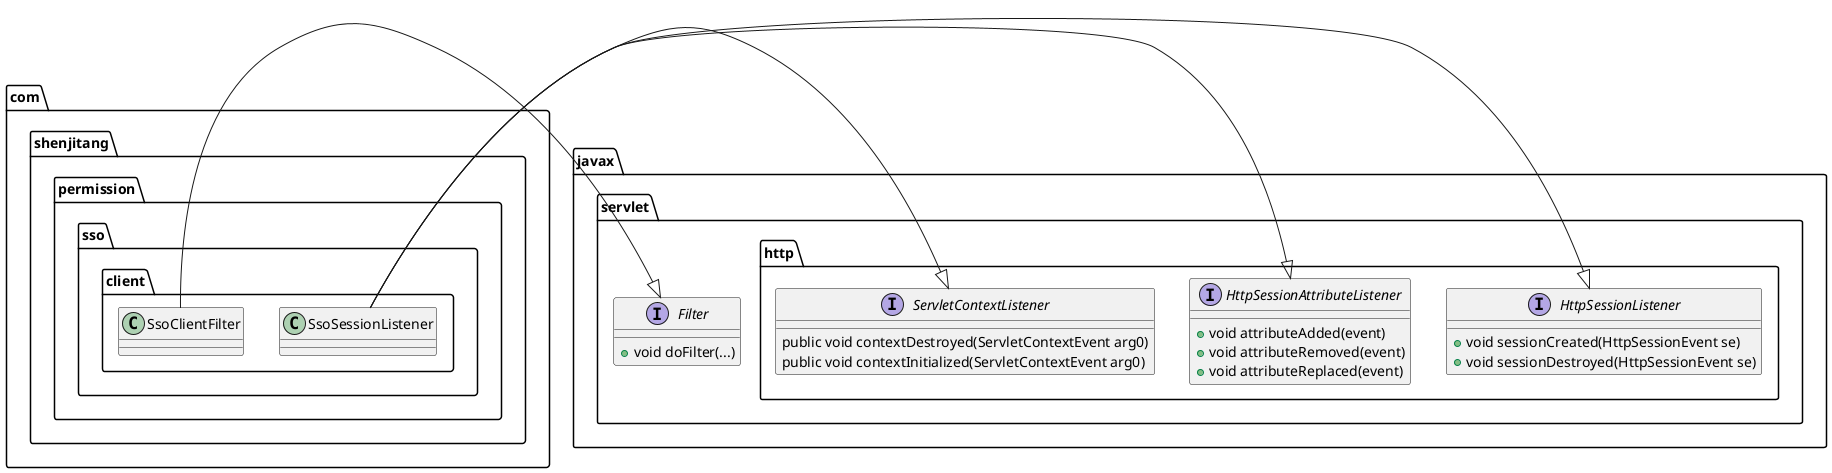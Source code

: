 @startuml
skinparam defaultFontName 楷体

package com.shenjitang.permission.sso.client {
    class SsoSessionListener {
        
    }

    class SsoClientFilter {
    }
}

package javax.servlet {
    Interface Filter {
        + void doFilter(...)
    }
    package http {
        Interface ServletContextListener {
            public void contextDestroyed(ServletContextEvent arg0)
            public void contextInitialized(ServletContextEvent arg0)
        }
        Interface HttpSessionListener {
            + void sessionCreated(HttpSessionEvent se)
            + void sessionDestroyed(HttpSessionEvent se)
        }
        Interface HttpSessionAttributeListener {
            + void attributeAdded(event)
            + void attributeRemoved(event)
            + void attributeReplaced(event)
        }
    }
    
}

SsoSessionListener -|> HttpSessionListener
SsoSessionListener -|> HttpSessionAttributeListener
SsoSessionListener -|> ServletContextListener
SsoClientFilter -|> Filter
@enduml